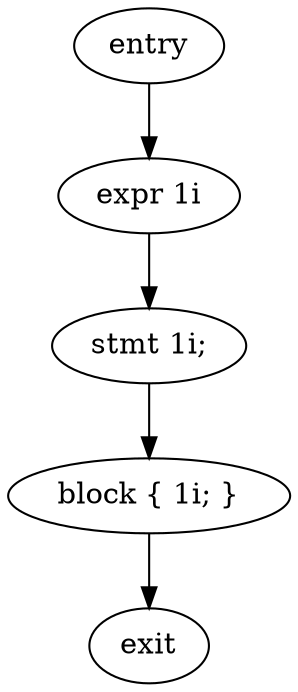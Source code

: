 digraph block {
    N0[label="entry"];
    N1[label="exit"];
    N2[label="expr 1i"];
    N3[label="stmt 1i;"];
    N4[label="block { 1i; }"];
    N0 -> N2;
    N2 -> N3;
    N3 -> N4;
    N4 -> N1;
}
